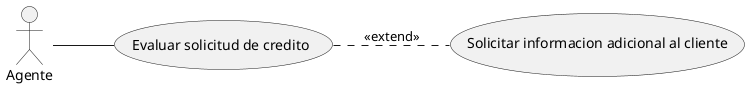 @startuml

left to right direction
:Agente:
usecase "Evaluar solicitud de credito" as CU1
:Agente: -- CU1
usecase "Solicitar informacion adicional al cliente" as CU2

CU1 ..  CU2 :<<extend>>




@enduml